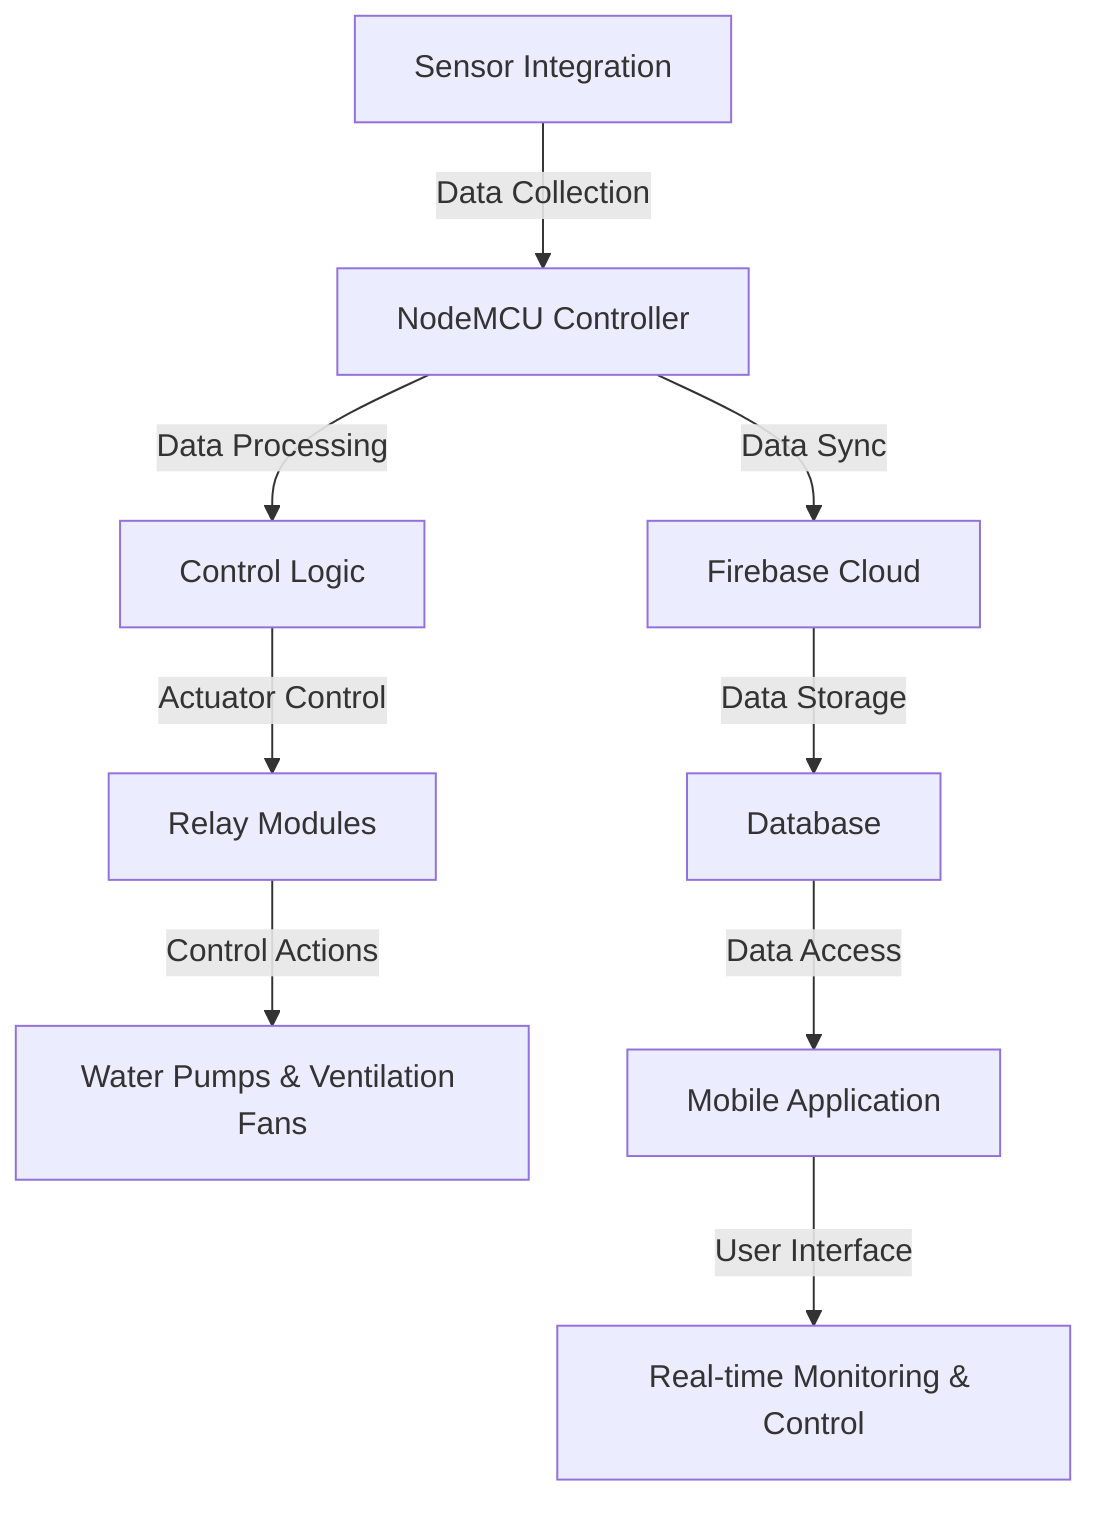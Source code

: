graph TD
    A[Sensor Integration] -->|Data Collection| B[NodeMCU Controller]
    B -->|Data Processing| C[Control Logic]
    C -->|Actuator Control| D[Relay Modules]
    D -->|Control Actions| E[Water Pumps & Ventilation Fans]
    B -->|Data Sync| F[Firebase Cloud]
    F -->|Data Storage| G[Database]
    G -->|Data Access| H[Mobile Application]
    H -->|User Interface| I[Real-time Monitoring & Control]